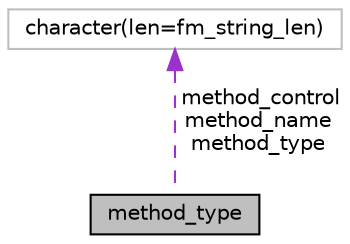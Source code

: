 digraph "method_type"
{
 // INTERACTIVE_SVG=YES
 // LATEX_PDF_SIZE
  edge [fontname="Helvetica",fontsize="10",labelfontname="Helvetica",labelfontsize="10"];
  node [fontname="Helvetica",fontsize="10",shape=record];
  Node1 [label="method_type",height=0.2,width=0.4,color="black", fillcolor="grey75", style="filled", fontcolor="black",tooltip="This method_type is a way to allow a component module to alter the parameters it needs for various tr..."];
  Node2 -> Node1 [dir="back",color="darkorchid3",fontsize="10",style="dashed",label=" method_control\nmethod_name\nmethod_type" ,fontname="Helvetica"];
  Node2 [label="character(len=fm_string_len)",height=0.2,width=0.4,color="grey75", fillcolor="white", style="filled",tooltip=" "];
}
